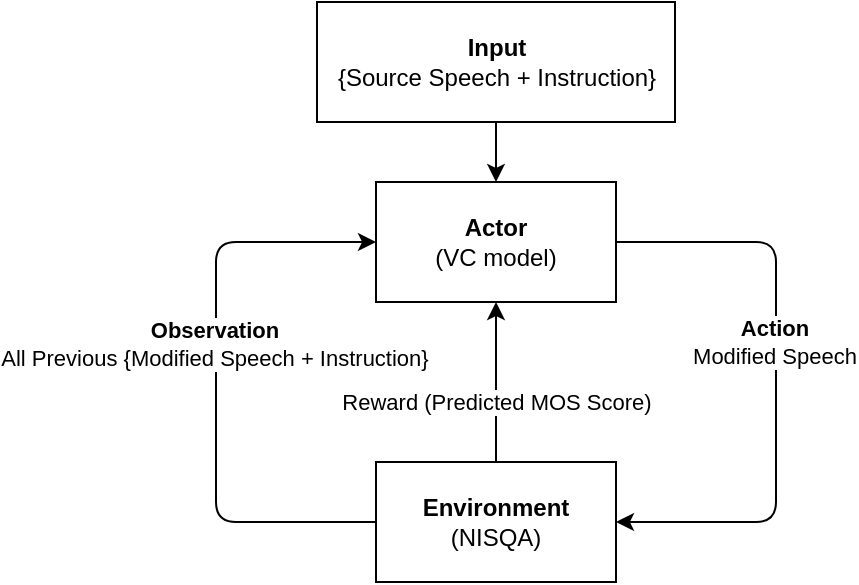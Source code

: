 <mxfile>
    <diagram id="xU3lJNyvsM70KLr-cjyR" name="Page-1">
        <mxGraphModel dx="809" dy="515" grid="1" gridSize="10" guides="1" tooltips="1" connect="1" arrows="1" fold="1" page="1" pageScale="1" pageWidth="850" pageHeight="1100" math="0" shadow="0">
            <root>
                <mxCell id="0"/>
                <mxCell id="1" parent="0"/>
                <mxCell id="13" style="edgeStyle=orthogonalEdgeStyle;html=1;exitX=1;exitY=0.5;exitDx=0;exitDy=0;entryX=1;entryY=0.5;entryDx=0;entryDy=0;" parent="1" source="15" target="19" edge="1">
                    <mxGeometry relative="1" as="geometry">
                        <Array as="points">
                            <mxPoint x="521" y="280"/>
                            <mxPoint x="521" y="420"/>
                        </Array>
                    </mxGeometry>
                </mxCell>
                <mxCell id="14" value="&lt;b&gt;Action&lt;/b&gt; &lt;br&gt;Modified Speech" style="edgeLabel;html=1;align=center;verticalAlign=middle;resizable=0;points=[];" parent="13" vertex="1" connectable="0">
                    <mxGeometry x="-0.236" y="-1" relative="1" as="geometry">
                        <mxPoint y="15" as="offset"/>
                    </mxGeometry>
                </mxCell>
                <mxCell id="15" value="&lt;b&gt;Actor&lt;br&gt;&lt;/b&gt;(VC model)" style="rounded=0;whiteSpace=wrap;html=1;" parent="1" vertex="1">
                    <mxGeometry x="321" y="250" width="120" height="60" as="geometry"/>
                </mxCell>
                <mxCell id="16" style="edgeStyle=orthogonalEdgeStyle;html=1;exitX=0;exitY=0.5;exitDx=0;exitDy=0;entryX=0;entryY=0.5;entryDx=0;entryDy=0;" parent="1" source="19" target="15" edge="1">
                    <mxGeometry relative="1" as="geometry">
                        <Array as="points">
                            <mxPoint x="241" y="420"/>
                            <mxPoint x="241" y="280"/>
                        </Array>
                    </mxGeometry>
                </mxCell>
                <mxCell id="17" value="&lt;b&gt;Observation&lt;/b&gt;&lt;br&gt;All Previous {Modified Speech + Instruction}" style="edgeLabel;html=1;align=center;verticalAlign=middle;resizable=0;points=[];" parent="16" vertex="1" connectable="0">
                    <mxGeometry x="0.209" y="1" relative="1" as="geometry">
                        <mxPoint y="12" as="offset"/>
                    </mxGeometry>
                </mxCell>
                <mxCell id="18" value="Reward (Predicted MOS Score)" style="edgeStyle=orthogonalEdgeStyle;html=1;exitX=0.5;exitY=0;exitDx=0;exitDy=0;entryX=0.5;entryY=1;entryDx=0;entryDy=0;" parent="1" source="19" target="15" edge="1">
                    <mxGeometry x="-0.25" relative="1" as="geometry">
                        <mxPoint as="offset"/>
                    </mxGeometry>
                </mxCell>
                <mxCell id="19" value="&lt;b&gt;Environment&lt;br&gt;&lt;/b&gt;(NISQA)" style="rounded=0;whiteSpace=wrap;html=1;" parent="1" vertex="1">
                    <mxGeometry x="321" y="390" width="120" height="60" as="geometry"/>
                </mxCell>
                <mxCell id="20" style="edgeStyle=orthogonalEdgeStyle;html=1;exitX=0.5;exitY=1;exitDx=0;exitDy=0;entryX=0.5;entryY=0;entryDx=0;entryDy=0;" parent="1" source="21" target="15" edge="1">
                    <mxGeometry relative="1" as="geometry"/>
                </mxCell>
                <mxCell id="21" value="&lt;b&gt;Input&lt;/b&gt;&lt;br&gt;{Source Speech + Instruction}" style="rounded=0;whiteSpace=wrap;html=1;" parent="1" vertex="1">
                    <mxGeometry x="291.5" y="160" width="179" height="60" as="geometry"/>
                </mxCell>
            </root>
        </mxGraphModel>
    </diagram>
</mxfile>